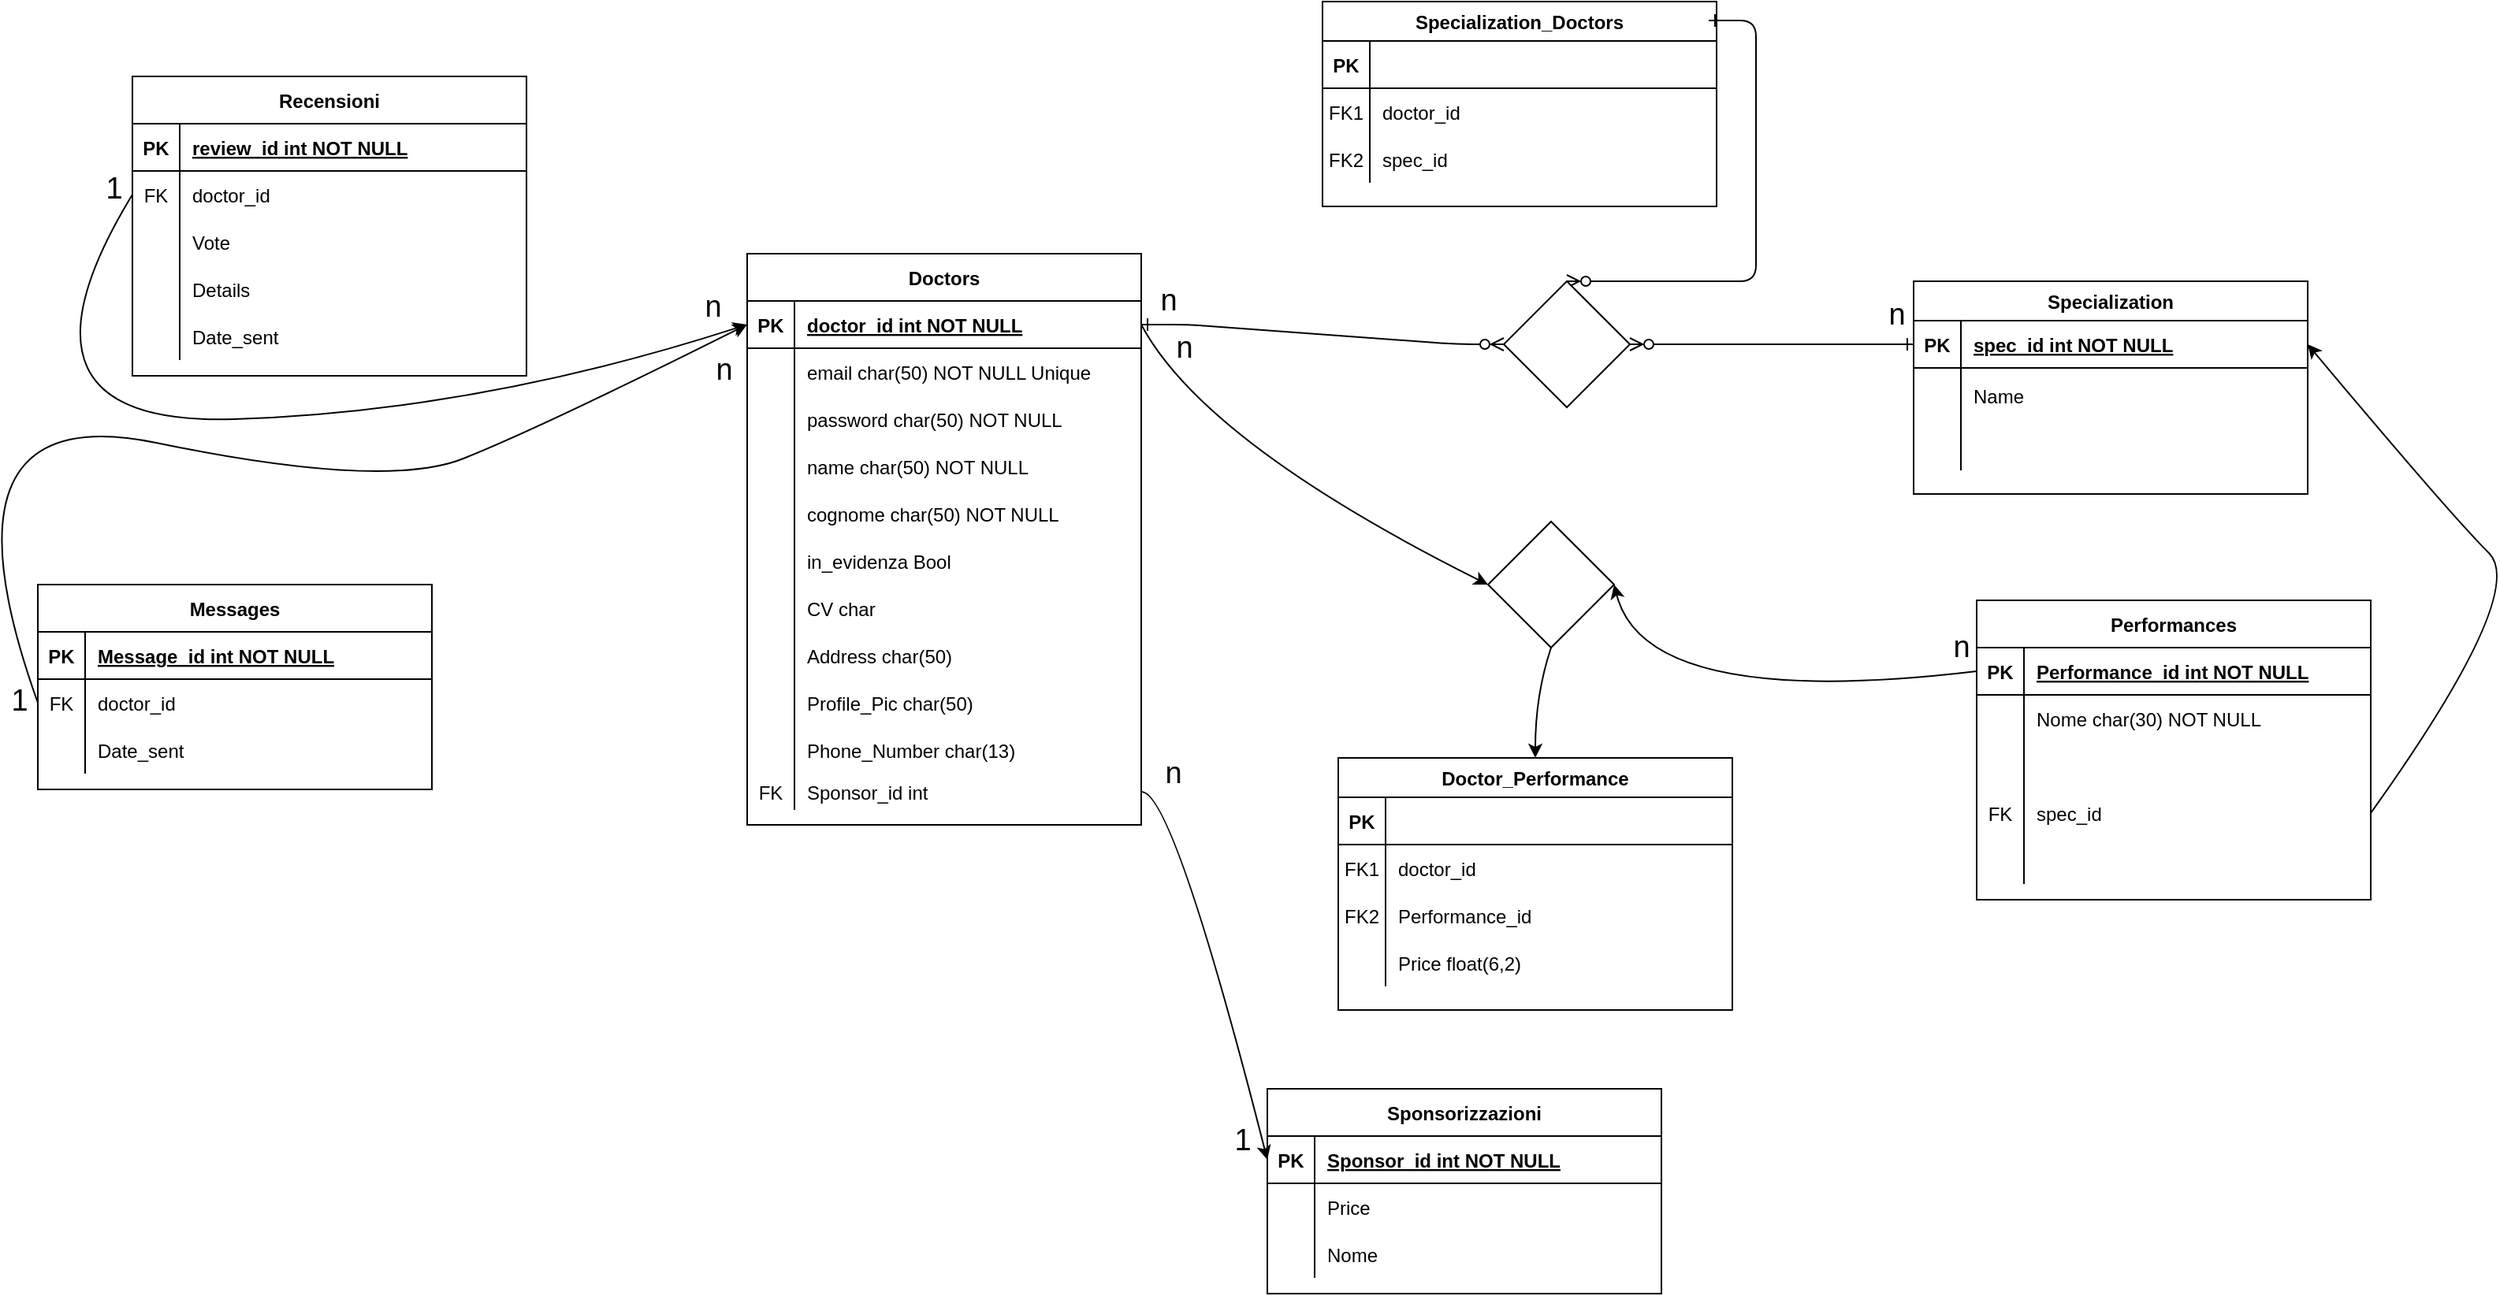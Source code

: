 <mxfile version="24.0.0" type="github">
  <diagram id="R2lEEEUBdFMjLlhIrx00" name="Page-1">
    <mxGraphModel dx="2387" dy="738" grid="1" gridSize="10" guides="1" tooltips="1" connect="1" arrows="1" fold="1" page="1" pageScale="1" pageWidth="850" pageHeight="1100" math="0" shadow="0" extFonts="Permanent Marker^https://fonts.googleapis.com/css?family=Permanent+Marker">
      <root>
        <mxCell id="0" />
        <mxCell id="1" parent="0" />
        <mxCell id="C-vyLk0tnHw3VtMMgP7b-1" value="" style="edgeStyle=entityRelationEdgeStyle;endArrow=ERzeroToMany;startArrow=ERone;endFill=1;startFill=0;entryX=0;entryY=0.5;entryDx=0;entryDy=0;" parent="1" source="C-vyLk0tnHw3VtMMgP7b-24" target="udGTzRTCAdAeL52qbq_p-19" edge="1">
          <mxGeometry width="100" height="100" relative="1" as="geometry">
            <mxPoint x="340" y="720" as="sourcePoint" />
            <mxPoint x="440" y="620" as="targetPoint" />
          </mxGeometry>
        </mxCell>
        <mxCell id="udGTzRTCAdAeL52qbq_p-124" value="n" style="edgeLabel;html=1;align=center;verticalAlign=middle;resizable=0;points=[];fontSize=19;" vertex="1" connectable="0" parent="C-vyLk0tnHw3VtMMgP7b-1">
          <mxGeometry x="-0.855" y="8" relative="1" as="geometry">
            <mxPoint y="-7" as="offset" />
          </mxGeometry>
        </mxCell>
        <mxCell id="C-vyLk0tnHw3VtMMgP7b-2" value="Specialization" style="shape=table;startSize=25;container=1;collapsible=1;childLayout=tableLayout;fixedRows=1;rowLines=0;fontStyle=1;align=center;resizeLast=1;" parent="1" vertex="1">
          <mxGeometry x="800" y="217.5" width="250" height="135" as="geometry" />
        </mxCell>
        <mxCell id="C-vyLk0tnHw3VtMMgP7b-3" value="" style="shape=partialRectangle;collapsible=0;dropTarget=0;pointerEvents=0;fillColor=none;points=[[0,0.5],[1,0.5]];portConstraint=eastwest;top=0;left=0;right=0;bottom=1;" parent="C-vyLk0tnHw3VtMMgP7b-2" vertex="1">
          <mxGeometry y="25" width="250" height="30" as="geometry" />
        </mxCell>
        <mxCell id="C-vyLk0tnHw3VtMMgP7b-4" value="PK" style="shape=partialRectangle;overflow=hidden;connectable=0;fillColor=none;top=0;left=0;bottom=0;right=0;fontStyle=1;" parent="C-vyLk0tnHw3VtMMgP7b-3" vertex="1">
          <mxGeometry width="30" height="30" as="geometry">
            <mxRectangle width="30" height="30" as="alternateBounds" />
          </mxGeometry>
        </mxCell>
        <mxCell id="C-vyLk0tnHw3VtMMgP7b-5" value="spec_id int NOT NULL " style="shape=partialRectangle;overflow=hidden;connectable=0;fillColor=none;top=0;left=0;bottom=0;right=0;align=left;spacingLeft=6;fontStyle=5;" parent="C-vyLk0tnHw3VtMMgP7b-3" vertex="1">
          <mxGeometry x="30" width="220" height="30" as="geometry">
            <mxRectangle width="220" height="30" as="alternateBounds" />
          </mxGeometry>
        </mxCell>
        <mxCell id="C-vyLk0tnHw3VtMMgP7b-6" value="" style="shape=partialRectangle;collapsible=0;dropTarget=0;pointerEvents=0;fillColor=none;points=[[0,0.5],[1,0.5]];portConstraint=eastwest;top=0;left=0;right=0;bottom=0;" parent="C-vyLk0tnHw3VtMMgP7b-2" vertex="1">
          <mxGeometry y="55" width="250" height="35" as="geometry" />
        </mxCell>
        <mxCell id="C-vyLk0tnHw3VtMMgP7b-7" value="" style="shape=partialRectangle;overflow=hidden;connectable=0;fillColor=none;top=0;left=0;bottom=0;right=0;" parent="C-vyLk0tnHw3VtMMgP7b-6" vertex="1">
          <mxGeometry width="30" height="35" as="geometry">
            <mxRectangle width="30" height="35" as="alternateBounds" />
          </mxGeometry>
        </mxCell>
        <mxCell id="C-vyLk0tnHw3VtMMgP7b-8" value="Name" style="shape=partialRectangle;overflow=hidden;connectable=0;fillColor=none;top=0;left=0;bottom=0;right=0;align=left;spacingLeft=6;" parent="C-vyLk0tnHw3VtMMgP7b-6" vertex="1">
          <mxGeometry x="30" width="220" height="35" as="geometry">
            <mxRectangle width="220" height="35" as="alternateBounds" />
          </mxGeometry>
        </mxCell>
        <mxCell id="C-vyLk0tnHw3VtMMgP7b-9" value="" style="shape=partialRectangle;collapsible=0;dropTarget=0;pointerEvents=0;fillColor=none;points=[[0,0.5],[1,0.5]];portConstraint=eastwest;top=0;left=0;right=0;bottom=0;" parent="C-vyLk0tnHw3VtMMgP7b-2" vertex="1">
          <mxGeometry y="90" width="250" height="30" as="geometry" />
        </mxCell>
        <mxCell id="C-vyLk0tnHw3VtMMgP7b-10" value="" style="shape=partialRectangle;overflow=hidden;connectable=0;fillColor=none;top=0;left=0;bottom=0;right=0;" parent="C-vyLk0tnHw3VtMMgP7b-9" vertex="1">
          <mxGeometry width="30" height="30" as="geometry">
            <mxRectangle width="30" height="30" as="alternateBounds" />
          </mxGeometry>
        </mxCell>
        <mxCell id="C-vyLk0tnHw3VtMMgP7b-11" value="" style="shape=partialRectangle;overflow=hidden;connectable=0;fillColor=none;top=0;left=0;bottom=0;right=0;align=left;spacingLeft=6;" parent="C-vyLk0tnHw3VtMMgP7b-9" vertex="1">
          <mxGeometry x="30" width="220" height="30" as="geometry">
            <mxRectangle width="220" height="30" as="alternateBounds" />
          </mxGeometry>
        </mxCell>
        <mxCell id="C-vyLk0tnHw3VtMMgP7b-23" value="Doctors" style="shape=table;startSize=30;container=1;collapsible=1;childLayout=tableLayout;fixedRows=1;rowLines=0;fontStyle=1;align=center;resizeLast=1;" parent="1" vertex="1">
          <mxGeometry x="60" y="200" width="250" height="362.5" as="geometry" />
        </mxCell>
        <mxCell id="C-vyLk0tnHw3VtMMgP7b-24" value="" style="shape=partialRectangle;collapsible=0;dropTarget=0;pointerEvents=0;fillColor=none;points=[[0,0.5],[1,0.5]];portConstraint=eastwest;top=0;left=0;right=0;bottom=1;" parent="C-vyLk0tnHw3VtMMgP7b-23" vertex="1">
          <mxGeometry y="30" width="250" height="30" as="geometry" />
        </mxCell>
        <mxCell id="C-vyLk0tnHw3VtMMgP7b-25" value="PK" style="shape=partialRectangle;overflow=hidden;connectable=0;fillColor=none;top=0;left=0;bottom=0;right=0;fontStyle=1;" parent="C-vyLk0tnHw3VtMMgP7b-24" vertex="1">
          <mxGeometry width="30" height="30" as="geometry">
            <mxRectangle width="30" height="30" as="alternateBounds" />
          </mxGeometry>
        </mxCell>
        <mxCell id="C-vyLk0tnHw3VtMMgP7b-26" value="doctor_id int NOT NULL " style="shape=partialRectangle;overflow=hidden;connectable=0;fillColor=none;top=0;left=0;bottom=0;right=0;align=left;spacingLeft=6;fontStyle=5;" parent="C-vyLk0tnHw3VtMMgP7b-24" vertex="1">
          <mxGeometry x="30" width="220" height="30" as="geometry">
            <mxRectangle width="220" height="30" as="alternateBounds" />
          </mxGeometry>
        </mxCell>
        <mxCell id="C-vyLk0tnHw3VtMMgP7b-27" value="" style="shape=partialRectangle;collapsible=0;dropTarget=0;pointerEvents=0;fillColor=none;points=[[0,0.5],[1,0.5]];portConstraint=eastwest;top=0;left=0;right=0;bottom=0;" parent="C-vyLk0tnHw3VtMMgP7b-23" vertex="1">
          <mxGeometry y="60" width="250" height="30" as="geometry" />
        </mxCell>
        <mxCell id="C-vyLk0tnHw3VtMMgP7b-28" value="" style="shape=partialRectangle;overflow=hidden;connectable=0;fillColor=none;top=0;left=0;bottom=0;right=0;" parent="C-vyLk0tnHw3VtMMgP7b-27" vertex="1">
          <mxGeometry width="30" height="30" as="geometry">
            <mxRectangle width="30" height="30" as="alternateBounds" />
          </mxGeometry>
        </mxCell>
        <mxCell id="C-vyLk0tnHw3VtMMgP7b-29" value="email char(50) NOT NULL Unique" style="shape=partialRectangle;overflow=hidden;connectable=0;fillColor=none;top=0;left=0;bottom=0;right=0;align=left;spacingLeft=6;" parent="C-vyLk0tnHw3VtMMgP7b-27" vertex="1">
          <mxGeometry x="30" width="220" height="30" as="geometry">
            <mxRectangle width="220" height="30" as="alternateBounds" />
          </mxGeometry>
        </mxCell>
        <mxCell id="udGTzRTCAdAeL52qbq_p-74" value="" style="shape=partialRectangle;collapsible=0;dropTarget=0;pointerEvents=0;fillColor=none;points=[[0,0.5],[1,0.5]];portConstraint=eastwest;top=0;left=0;right=0;bottom=0;" vertex="1" parent="C-vyLk0tnHw3VtMMgP7b-23">
          <mxGeometry y="90" width="250" height="30" as="geometry" />
        </mxCell>
        <mxCell id="udGTzRTCAdAeL52qbq_p-75" value="" style="shape=partialRectangle;overflow=hidden;connectable=0;fillColor=none;top=0;left=0;bottom=0;right=0;" vertex="1" parent="udGTzRTCAdAeL52qbq_p-74">
          <mxGeometry width="30" height="30" as="geometry">
            <mxRectangle width="30" height="30" as="alternateBounds" />
          </mxGeometry>
        </mxCell>
        <mxCell id="udGTzRTCAdAeL52qbq_p-76" value="password char(50) NOT NULL" style="shape=partialRectangle;overflow=hidden;connectable=0;fillColor=none;top=0;left=0;bottom=0;right=0;align=left;spacingLeft=6;" vertex="1" parent="udGTzRTCAdAeL52qbq_p-74">
          <mxGeometry x="30" width="220" height="30" as="geometry">
            <mxRectangle width="220" height="30" as="alternateBounds" />
          </mxGeometry>
        </mxCell>
        <mxCell id="udGTzRTCAdAeL52qbq_p-71" value="" style="shape=partialRectangle;collapsible=0;dropTarget=0;pointerEvents=0;fillColor=none;points=[[0,0.5],[1,0.5]];portConstraint=eastwest;top=0;left=0;right=0;bottom=0;" vertex="1" parent="C-vyLk0tnHw3VtMMgP7b-23">
          <mxGeometry y="120" width="250" height="30" as="geometry" />
        </mxCell>
        <mxCell id="udGTzRTCAdAeL52qbq_p-72" value="" style="shape=partialRectangle;overflow=hidden;connectable=0;fillColor=none;top=0;left=0;bottom=0;right=0;" vertex="1" parent="udGTzRTCAdAeL52qbq_p-71">
          <mxGeometry width="30" height="30" as="geometry">
            <mxRectangle width="30" height="30" as="alternateBounds" />
          </mxGeometry>
        </mxCell>
        <mxCell id="udGTzRTCAdAeL52qbq_p-73" value="name char(50) NOT NULL" style="shape=partialRectangle;overflow=hidden;connectable=0;fillColor=none;top=0;left=0;bottom=0;right=0;align=left;spacingLeft=6;" vertex="1" parent="udGTzRTCAdAeL52qbq_p-71">
          <mxGeometry x="30" width="220" height="30" as="geometry">
            <mxRectangle width="220" height="30" as="alternateBounds" />
          </mxGeometry>
        </mxCell>
        <mxCell id="udGTzRTCAdAeL52qbq_p-77" value="" style="shape=partialRectangle;collapsible=0;dropTarget=0;pointerEvents=0;fillColor=none;points=[[0,0.5],[1,0.5]];portConstraint=eastwest;top=0;left=0;right=0;bottom=0;" vertex="1" parent="C-vyLk0tnHw3VtMMgP7b-23">
          <mxGeometry y="150" width="250" height="30" as="geometry" />
        </mxCell>
        <mxCell id="udGTzRTCAdAeL52qbq_p-78" value="" style="shape=partialRectangle;overflow=hidden;connectable=0;fillColor=none;top=0;left=0;bottom=0;right=0;" vertex="1" parent="udGTzRTCAdAeL52qbq_p-77">
          <mxGeometry width="30" height="30" as="geometry">
            <mxRectangle width="30" height="30" as="alternateBounds" />
          </mxGeometry>
        </mxCell>
        <mxCell id="udGTzRTCAdAeL52qbq_p-79" value="cognome char(50) NOT NULL" style="shape=partialRectangle;overflow=hidden;connectable=0;fillColor=none;top=0;left=0;bottom=0;right=0;align=left;spacingLeft=6;" vertex="1" parent="udGTzRTCAdAeL52qbq_p-77">
          <mxGeometry x="30" width="220" height="30" as="geometry">
            <mxRectangle width="220" height="30" as="alternateBounds" />
          </mxGeometry>
        </mxCell>
        <mxCell id="udGTzRTCAdAeL52qbq_p-22" value="" style="shape=partialRectangle;collapsible=0;dropTarget=0;pointerEvents=0;fillColor=none;points=[[0,0.5],[1,0.5]];portConstraint=eastwest;top=0;left=0;right=0;bottom=0;" vertex="1" parent="C-vyLk0tnHw3VtMMgP7b-23">
          <mxGeometry y="180" width="250" height="30" as="geometry" />
        </mxCell>
        <mxCell id="udGTzRTCAdAeL52qbq_p-23" value="" style="shape=partialRectangle;overflow=hidden;connectable=0;fillColor=none;top=0;left=0;bottom=0;right=0;" vertex="1" parent="udGTzRTCAdAeL52qbq_p-22">
          <mxGeometry width="30" height="30" as="geometry">
            <mxRectangle width="30" height="30" as="alternateBounds" />
          </mxGeometry>
        </mxCell>
        <mxCell id="udGTzRTCAdAeL52qbq_p-24" value="in_evidenza Bool " style="shape=partialRectangle;overflow=hidden;connectable=0;fillColor=none;top=0;left=0;bottom=0;right=0;align=left;spacingLeft=6;" vertex="1" parent="udGTzRTCAdAeL52qbq_p-22">
          <mxGeometry x="30" width="220" height="30" as="geometry">
            <mxRectangle width="220" height="30" as="alternateBounds" />
          </mxGeometry>
        </mxCell>
        <mxCell id="udGTzRTCAdAeL52qbq_p-37" value="" style="shape=partialRectangle;collapsible=0;dropTarget=0;pointerEvents=0;fillColor=none;points=[[0,0.5],[1,0.5]];portConstraint=eastwest;top=0;left=0;right=0;bottom=0;" vertex="1" parent="C-vyLk0tnHw3VtMMgP7b-23">
          <mxGeometry y="210" width="250" height="30" as="geometry" />
        </mxCell>
        <mxCell id="udGTzRTCAdAeL52qbq_p-38" value="" style="shape=partialRectangle;overflow=hidden;connectable=0;fillColor=none;top=0;left=0;bottom=0;right=0;" vertex="1" parent="udGTzRTCAdAeL52qbq_p-37">
          <mxGeometry width="30" height="30" as="geometry">
            <mxRectangle width="30" height="30" as="alternateBounds" />
          </mxGeometry>
        </mxCell>
        <mxCell id="udGTzRTCAdAeL52qbq_p-39" value="CV char" style="shape=partialRectangle;overflow=hidden;connectable=0;fillColor=none;top=0;left=0;bottom=0;right=0;align=left;spacingLeft=6;" vertex="1" parent="udGTzRTCAdAeL52qbq_p-37">
          <mxGeometry x="30" width="220" height="30" as="geometry">
            <mxRectangle width="220" height="30" as="alternateBounds" />
          </mxGeometry>
        </mxCell>
        <mxCell id="udGTzRTCAdAeL52qbq_p-40" value="" style="shape=partialRectangle;collapsible=0;dropTarget=0;pointerEvents=0;fillColor=none;points=[[0,0.5],[1,0.5]];portConstraint=eastwest;top=0;left=0;right=0;bottom=0;" vertex="1" parent="C-vyLk0tnHw3VtMMgP7b-23">
          <mxGeometry y="240" width="250" height="30" as="geometry" />
        </mxCell>
        <mxCell id="udGTzRTCAdAeL52qbq_p-41" value="" style="shape=partialRectangle;overflow=hidden;connectable=0;fillColor=none;top=0;left=0;bottom=0;right=0;" vertex="1" parent="udGTzRTCAdAeL52qbq_p-40">
          <mxGeometry width="30" height="30" as="geometry">
            <mxRectangle width="30" height="30" as="alternateBounds" />
          </mxGeometry>
        </mxCell>
        <mxCell id="udGTzRTCAdAeL52qbq_p-42" value="Address char(50)" style="shape=partialRectangle;overflow=hidden;connectable=0;fillColor=none;top=0;left=0;bottom=0;right=0;align=left;spacingLeft=6;" vertex="1" parent="udGTzRTCAdAeL52qbq_p-40">
          <mxGeometry x="30" width="220" height="30" as="geometry">
            <mxRectangle width="220" height="30" as="alternateBounds" />
          </mxGeometry>
        </mxCell>
        <mxCell id="udGTzRTCAdAeL52qbq_p-80" value="" style="shape=partialRectangle;collapsible=0;dropTarget=0;pointerEvents=0;fillColor=none;points=[[0,0.5],[1,0.5]];portConstraint=eastwest;top=0;left=0;right=0;bottom=0;" vertex="1" parent="C-vyLk0tnHw3VtMMgP7b-23">
          <mxGeometry y="270" width="250" height="30" as="geometry" />
        </mxCell>
        <mxCell id="udGTzRTCAdAeL52qbq_p-81" value="" style="shape=partialRectangle;overflow=hidden;connectable=0;fillColor=none;top=0;left=0;bottom=0;right=0;" vertex="1" parent="udGTzRTCAdAeL52qbq_p-80">
          <mxGeometry width="30" height="30" as="geometry">
            <mxRectangle width="30" height="30" as="alternateBounds" />
          </mxGeometry>
        </mxCell>
        <mxCell id="udGTzRTCAdAeL52qbq_p-82" value="Profile_Pic char(50)" style="shape=partialRectangle;overflow=hidden;connectable=0;fillColor=none;top=0;left=0;bottom=0;right=0;align=left;spacingLeft=6;" vertex="1" parent="udGTzRTCAdAeL52qbq_p-80">
          <mxGeometry x="30" width="220" height="30" as="geometry">
            <mxRectangle width="220" height="30" as="alternateBounds" />
          </mxGeometry>
        </mxCell>
        <mxCell id="udGTzRTCAdAeL52qbq_p-43" value="" style="shape=partialRectangle;collapsible=0;dropTarget=0;pointerEvents=0;fillColor=none;points=[[0,0.5],[1,0.5]];portConstraint=eastwest;top=0;left=0;right=0;bottom=0;" vertex="1" parent="C-vyLk0tnHw3VtMMgP7b-23">
          <mxGeometry y="300" width="250" height="30" as="geometry" />
        </mxCell>
        <mxCell id="udGTzRTCAdAeL52qbq_p-44" value="" style="shape=partialRectangle;overflow=hidden;connectable=0;fillColor=none;top=0;left=0;bottom=0;right=0;" vertex="1" parent="udGTzRTCAdAeL52qbq_p-43">
          <mxGeometry width="30" height="30" as="geometry">
            <mxRectangle width="30" height="30" as="alternateBounds" />
          </mxGeometry>
        </mxCell>
        <mxCell id="udGTzRTCAdAeL52qbq_p-45" value="Phone_Number char(13)" style="shape=partialRectangle;overflow=hidden;connectable=0;fillColor=none;top=0;left=0;bottom=0;right=0;align=left;spacingLeft=6;" vertex="1" parent="udGTzRTCAdAeL52qbq_p-43">
          <mxGeometry x="30" width="220" height="30" as="geometry">
            <mxRectangle width="220" height="30" as="alternateBounds" />
          </mxGeometry>
        </mxCell>
        <mxCell id="udGTzRTCAdAeL52qbq_p-56" value="" style="shape=partialRectangle;collapsible=0;dropTarget=0;pointerEvents=0;fillColor=none;points=[[0,0.5],[1,0.5]];portConstraint=eastwest;top=0;left=0;right=0;bottom=0;" vertex="1" parent="C-vyLk0tnHw3VtMMgP7b-23">
          <mxGeometry y="330" width="250" height="23" as="geometry" />
        </mxCell>
        <mxCell id="udGTzRTCAdAeL52qbq_p-57" value="FK" style="shape=partialRectangle;overflow=hidden;connectable=0;fillColor=none;top=0;left=0;bottom=0;right=0;" vertex="1" parent="udGTzRTCAdAeL52qbq_p-56">
          <mxGeometry width="30" height="23" as="geometry">
            <mxRectangle width="30" height="23" as="alternateBounds" />
          </mxGeometry>
        </mxCell>
        <mxCell id="udGTzRTCAdAeL52qbq_p-58" value="Sponsor_id int" style="shape=partialRectangle;overflow=hidden;connectable=0;fillColor=none;top=0;left=0;bottom=0;right=0;align=left;spacingLeft=6;" vertex="1" parent="udGTzRTCAdAeL52qbq_p-56">
          <mxGeometry x="30" width="220" height="23" as="geometry">
            <mxRectangle width="220" height="23" as="alternateBounds" />
          </mxGeometry>
        </mxCell>
        <mxCell id="udGTzRTCAdAeL52qbq_p-2" value="Specialization_Doctors" style="shape=table;startSize=25;container=1;collapsible=1;childLayout=tableLayout;fixedRows=1;rowLines=0;fontStyle=1;align=center;resizeLast=1;" vertex="1" parent="1">
          <mxGeometry x="425" y="40" width="250" height="130" as="geometry" />
        </mxCell>
        <mxCell id="udGTzRTCAdAeL52qbq_p-3" value="" style="shape=partialRectangle;collapsible=0;dropTarget=0;pointerEvents=0;fillColor=none;points=[[0,0.5],[1,0.5]];portConstraint=eastwest;top=0;left=0;right=0;bottom=1;" vertex="1" parent="udGTzRTCAdAeL52qbq_p-2">
          <mxGeometry y="25" width="250" height="30" as="geometry" />
        </mxCell>
        <mxCell id="udGTzRTCAdAeL52qbq_p-4" value="PK" style="shape=partialRectangle;overflow=hidden;connectable=0;fillColor=none;top=0;left=0;bottom=0;right=0;fontStyle=1;" vertex="1" parent="udGTzRTCAdAeL52qbq_p-3">
          <mxGeometry width="30" height="30" as="geometry">
            <mxRectangle width="30" height="30" as="alternateBounds" />
          </mxGeometry>
        </mxCell>
        <mxCell id="udGTzRTCAdAeL52qbq_p-5" value="" style="shape=partialRectangle;overflow=hidden;connectable=0;fillColor=none;top=0;left=0;bottom=0;right=0;align=left;spacingLeft=6;fontStyle=5;" vertex="1" parent="udGTzRTCAdAeL52qbq_p-3">
          <mxGeometry x="30" width="220" height="30" as="geometry">
            <mxRectangle width="220" height="30" as="alternateBounds" />
          </mxGeometry>
        </mxCell>
        <mxCell id="udGTzRTCAdAeL52qbq_p-6" value="" style="shape=partialRectangle;collapsible=0;dropTarget=0;pointerEvents=0;fillColor=none;points=[[0,0.5],[1,0.5]];portConstraint=eastwest;top=0;left=0;right=0;bottom=0;" vertex="1" parent="udGTzRTCAdAeL52qbq_p-2">
          <mxGeometry y="55" width="250" height="30" as="geometry" />
        </mxCell>
        <mxCell id="udGTzRTCAdAeL52qbq_p-7" value="FK1" style="shape=partialRectangle;overflow=hidden;connectable=0;fillColor=none;top=0;left=0;bottom=0;right=0;" vertex="1" parent="udGTzRTCAdAeL52qbq_p-6">
          <mxGeometry width="30" height="30" as="geometry">
            <mxRectangle width="30" height="30" as="alternateBounds" />
          </mxGeometry>
        </mxCell>
        <mxCell id="udGTzRTCAdAeL52qbq_p-8" value="doctor_id" style="shape=partialRectangle;overflow=hidden;connectable=0;fillColor=none;top=0;left=0;bottom=0;right=0;align=left;spacingLeft=6;" vertex="1" parent="udGTzRTCAdAeL52qbq_p-6">
          <mxGeometry x="30" width="220" height="30" as="geometry">
            <mxRectangle width="220" height="30" as="alternateBounds" />
          </mxGeometry>
        </mxCell>
        <mxCell id="udGTzRTCAdAeL52qbq_p-9" value="" style="shape=partialRectangle;collapsible=0;dropTarget=0;pointerEvents=0;fillColor=none;points=[[0,0.5],[1,0.5]];portConstraint=eastwest;top=0;left=0;right=0;bottom=0;" vertex="1" parent="udGTzRTCAdAeL52qbq_p-2">
          <mxGeometry y="85" width="250" height="30" as="geometry" />
        </mxCell>
        <mxCell id="udGTzRTCAdAeL52qbq_p-10" value="FK2" style="shape=partialRectangle;overflow=hidden;connectable=0;fillColor=none;top=0;left=0;bottom=0;right=0;" vertex="1" parent="udGTzRTCAdAeL52qbq_p-9">
          <mxGeometry width="30" height="30" as="geometry">
            <mxRectangle width="30" height="30" as="alternateBounds" />
          </mxGeometry>
        </mxCell>
        <mxCell id="udGTzRTCAdAeL52qbq_p-11" value="spec_id" style="shape=partialRectangle;overflow=hidden;connectable=0;fillColor=none;top=0;left=0;bottom=0;right=0;align=left;spacingLeft=6;" vertex="1" parent="udGTzRTCAdAeL52qbq_p-9">
          <mxGeometry x="30" width="220" height="30" as="geometry">
            <mxRectangle width="220" height="30" as="alternateBounds" />
          </mxGeometry>
        </mxCell>
        <mxCell id="udGTzRTCAdAeL52qbq_p-18" value="" style="edgeStyle=entityRelationEdgeStyle;endArrow=ERzeroToMany;startArrow=ERone;endFill=1;startFill=0;entryX=1;entryY=0.5;entryDx=0;entryDy=0;exitX=0;exitY=0.5;exitDx=0;exitDy=0;" edge="1" parent="1" source="C-vyLk0tnHw3VtMMgP7b-3" target="udGTzRTCAdAeL52qbq_p-19">
          <mxGeometry width="100" height="100" relative="1" as="geometry">
            <mxPoint x="730" y="303" as="sourcePoint" />
            <mxPoint x="920" y="170" as="targetPoint" />
          </mxGeometry>
        </mxCell>
        <mxCell id="udGTzRTCAdAeL52qbq_p-20" value="" style="edgeStyle=entityRelationEdgeStyle;endArrow=ERzeroToMany;startArrow=ERone;endFill=1;startFill=0;entryX=0.5;entryY=0;entryDx=0;entryDy=0;" edge="1" parent="1" target="udGTzRTCAdAeL52qbq_p-19">
          <mxGeometry width="100" height="100" relative="1" as="geometry">
            <mxPoint x="670" y="52" as="sourcePoint" />
            <mxPoint x="650" y="217.5" as="targetPoint" />
            <Array as="points">
              <mxPoint x="730" y="119.99" />
              <mxPoint x="720" y="100" />
              <mxPoint x="430" y="139.99" />
            </Array>
          </mxGeometry>
        </mxCell>
        <mxCell id="udGTzRTCAdAeL52qbq_p-19" value="" style="rhombus;whiteSpace=wrap;html=1;" vertex="1" parent="1">
          <mxGeometry x="540" y="217.5" width="80" height="80" as="geometry" />
        </mxCell>
        <mxCell id="udGTzRTCAdAeL52qbq_p-25" value="Recensioni" style="shape=table;startSize=30;container=1;collapsible=1;childLayout=tableLayout;fixedRows=1;rowLines=0;fontStyle=1;align=center;resizeLast=1;" vertex="1" parent="1">
          <mxGeometry x="-330" y="87.5" width="250" height="190" as="geometry" />
        </mxCell>
        <mxCell id="udGTzRTCAdAeL52qbq_p-26" value="" style="shape=partialRectangle;collapsible=0;dropTarget=0;pointerEvents=0;fillColor=none;points=[[0,0.5],[1,0.5]];portConstraint=eastwest;top=0;left=0;right=0;bottom=1;" vertex="1" parent="udGTzRTCAdAeL52qbq_p-25">
          <mxGeometry y="30" width="250" height="30" as="geometry" />
        </mxCell>
        <mxCell id="udGTzRTCAdAeL52qbq_p-27" value="PK" style="shape=partialRectangle;overflow=hidden;connectable=0;fillColor=none;top=0;left=0;bottom=0;right=0;fontStyle=1;" vertex="1" parent="udGTzRTCAdAeL52qbq_p-26">
          <mxGeometry width="30" height="30" as="geometry">
            <mxRectangle width="30" height="30" as="alternateBounds" />
          </mxGeometry>
        </mxCell>
        <mxCell id="udGTzRTCAdAeL52qbq_p-28" value="review_id int NOT NULL " style="shape=partialRectangle;overflow=hidden;connectable=0;fillColor=none;top=0;left=0;bottom=0;right=0;align=left;spacingLeft=6;fontStyle=5;" vertex="1" parent="udGTzRTCAdAeL52qbq_p-26">
          <mxGeometry x="30" width="220" height="30" as="geometry">
            <mxRectangle width="220" height="30" as="alternateBounds" />
          </mxGeometry>
        </mxCell>
        <mxCell id="udGTzRTCAdAeL52qbq_p-29" value="" style="shape=partialRectangle;collapsible=0;dropTarget=0;pointerEvents=0;fillColor=none;points=[[0,0.5],[1,0.5]];portConstraint=eastwest;top=0;left=0;right=0;bottom=0;" vertex="1" parent="udGTzRTCAdAeL52qbq_p-25">
          <mxGeometry y="60" width="250" height="30" as="geometry" />
        </mxCell>
        <mxCell id="udGTzRTCAdAeL52qbq_p-30" value="FK" style="shape=partialRectangle;overflow=hidden;connectable=0;fillColor=none;top=0;left=0;bottom=0;right=0;" vertex="1" parent="udGTzRTCAdAeL52qbq_p-29">
          <mxGeometry width="30" height="30" as="geometry">
            <mxRectangle width="30" height="30" as="alternateBounds" />
          </mxGeometry>
        </mxCell>
        <mxCell id="udGTzRTCAdAeL52qbq_p-31" value="doctor_id" style="shape=partialRectangle;overflow=hidden;connectable=0;fillColor=none;top=0;left=0;bottom=0;right=0;align=left;spacingLeft=6;" vertex="1" parent="udGTzRTCAdAeL52qbq_p-29">
          <mxGeometry x="30" width="220" height="30" as="geometry">
            <mxRectangle width="220" height="30" as="alternateBounds" />
          </mxGeometry>
        </mxCell>
        <mxCell id="udGTzRTCAdAeL52qbq_p-32" value="" style="shape=partialRectangle;collapsible=0;dropTarget=0;pointerEvents=0;fillColor=none;points=[[0,0.5],[1,0.5]];portConstraint=eastwest;top=0;left=0;right=0;bottom=0;" vertex="1" parent="udGTzRTCAdAeL52qbq_p-25">
          <mxGeometry y="90" width="250" height="30" as="geometry" />
        </mxCell>
        <mxCell id="udGTzRTCAdAeL52qbq_p-33" value="" style="shape=partialRectangle;overflow=hidden;connectable=0;fillColor=none;top=0;left=0;bottom=0;right=0;" vertex="1" parent="udGTzRTCAdAeL52qbq_p-32">
          <mxGeometry width="30" height="30" as="geometry">
            <mxRectangle width="30" height="30" as="alternateBounds" />
          </mxGeometry>
        </mxCell>
        <mxCell id="udGTzRTCAdAeL52qbq_p-34" value="Vote" style="shape=partialRectangle;overflow=hidden;connectable=0;fillColor=none;top=0;left=0;bottom=0;right=0;align=left;spacingLeft=6;" vertex="1" parent="udGTzRTCAdAeL52qbq_p-32">
          <mxGeometry x="30" width="220" height="30" as="geometry">
            <mxRectangle width="220" height="30" as="alternateBounds" />
          </mxGeometry>
        </mxCell>
        <mxCell id="udGTzRTCAdAeL52qbq_p-118" value="" style="shape=partialRectangle;collapsible=0;dropTarget=0;pointerEvents=0;fillColor=none;points=[[0,0.5],[1,0.5]];portConstraint=eastwest;top=0;left=0;right=0;bottom=0;" vertex="1" parent="udGTzRTCAdAeL52qbq_p-25">
          <mxGeometry y="120" width="250" height="30" as="geometry" />
        </mxCell>
        <mxCell id="udGTzRTCAdAeL52qbq_p-119" value="" style="shape=partialRectangle;overflow=hidden;connectable=0;fillColor=none;top=0;left=0;bottom=0;right=0;" vertex="1" parent="udGTzRTCAdAeL52qbq_p-118">
          <mxGeometry width="30" height="30" as="geometry">
            <mxRectangle width="30" height="30" as="alternateBounds" />
          </mxGeometry>
        </mxCell>
        <mxCell id="udGTzRTCAdAeL52qbq_p-120" value="Details" style="shape=partialRectangle;overflow=hidden;connectable=0;fillColor=none;top=0;left=0;bottom=0;right=0;align=left;spacingLeft=6;" vertex="1" parent="udGTzRTCAdAeL52qbq_p-118">
          <mxGeometry x="30" width="220" height="30" as="geometry">
            <mxRectangle width="220" height="30" as="alternateBounds" />
          </mxGeometry>
        </mxCell>
        <mxCell id="udGTzRTCAdAeL52qbq_p-121" value="" style="shape=partialRectangle;collapsible=0;dropTarget=0;pointerEvents=0;fillColor=none;points=[[0,0.5],[1,0.5]];portConstraint=eastwest;top=0;left=0;right=0;bottom=0;" vertex="1" parent="udGTzRTCAdAeL52qbq_p-25">
          <mxGeometry y="150" width="250" height="30" as="geometry" />
        </mxCell>
        <mxCell id="udGTzRTCAdAeL52qbq_p-122" value="" style="shape=partialRectangle;overflow=hidden;connectable=0;fillColor=none;top=0;left=0;bottom=0;right=0;" vertex="1" parent="udGTzRTCAdAeL52qbq_p-121">
          <mxGeometry width="30" height="30" as="geometry">
            <mxRectangle width="30" height="30" as="alternateBounds" />
          </mxGeometry>
        </mxCell>
        <mxCell id="udGTzRTCAdAeL52qbq_p-123" value="Date_sent" style="shape=partialRectangle;overflow=hidden;connectable=0;fillColor=none;top=0;left=0;bottom=0;right=0;align=left;spacingLeft=6;" vertex="1" parent="udGTzRTCAdAeL52qbq_p-121">
          <mxGeometry x="30" width="220" height="30" as="geometry">
            <mxRectangle width="220" height="30" as="alternateBounds" />
          </mxGeometry>
        </mxCell>
        <mxCell id="udGTzRTCAdAeL52qbq_p-36" value="" style="curved=1;endArrow=classic;html=1;rounded=0;entryX=0;entryY=0.5;entryDx=0;entryDy=0;exitX=0;exitY=0.5;exitDx=0;exitDy=0;" edge="1" parent="1" source="udGTzRTCAdAeL52qbq_p-29" target="C-vyLk0tnHw3VtMMgP7b-24">
          <mxGeometry width="50" height="50" relative="1" as="geometry">
            <mxPoint y="430" as="sourcePoint" />
            <mxPoint x="-40" y="370" as="targetPoint" />
            <Array as="points">
              <mxPoint x="-420" y="310" />
              <mxPoint x="-110" y="300" />
            </Array>
          </mxGeometry>
        </mxCell>
        <mxCell id="udGTzRTCAdAeL52qbq_p-46" value="Messages" style="shape=table;startSize=30;container=1;collapsible=1;childLayout=tableLayout;fixedRows=1;rowLines=0;fontStyle=1;align=center;resizeLast=1;" vertex="1" parent="1">
          <mxGeometry x="-390" y="410" width="250" height="130" as="geometry" />
        </mxCell>
        <mxCell id="udGTzRTCAdAeL52qbq_p-47" value="" style="shape=partialRectangle;collapsible=0;dropTarget=0;pointerEvents=0;fillColor=none;points=[[0,0.5],[1,0.5]];portConstraint=eastwest;top=0;left=0;right=0;bottom=1;" vertex="1" parent="udGTzRTCAdAeL52qbq_p-46">
          <mxGeometry y="30" width="250" height="30" as="geometry" />
        </mxCell>
        <mxCell id="udGTzRTCAdAeL52qbq_p-48" value="PK" style="shape=partialRectangle;overflow=hidden;connectable=0;fillColor=none;top=0;left=0;bottom=0;right=0;fontStyle=1;" vertex="1" parent="udGTzRTCAdAeL52qbq_p-47">
          <mxGeometry width="30" height="30" as="geometry">
            <mxRectangle width="30" height="30" as="alternateBounds" />
          </mxGeometry>
        </mxCell>
        <mxCell id="udGTzRTCAdAeL52qbq_p-49" value="Message_id int NOT NULL " style="shape=partialRectangle;overflow=hidden;connectable=0;fillColor=none;top=0;left=0;bottom=0;right=0;align=left;spacingLeft=6;fontStyle=5;" vertex="1" parent="udGTzRTCAdAeL52qbq_p-47">
          <mxGeometry x="30" width="220" height="30" as="geometry">
            <mxRectangle width="220" height="30" as="alternateBounds" />
          </mxGeometry>
        </mxCell>
        <mxCell id="udGTzRTCAdAeL52qbq_p-50" value="" style="shape=partialRectangle;collapsible=0;dropTarget=0;pointerEvents=0;fillColor=none;points=[[0,0.5],[1,0.5]];portConstraint=eastwest;top=0;left=0;right=0;bottom=0;" vertex="1" parent="udGTzRTCAdAeL52qbq_p-46">
          <mxGeometry y="60" width="250" height="30" as="geometry" />
        </mxCell>
        <mxCell id="udGTzRTCAdAeL52qbq_p-51" value="FK" style="shape=partialRectangle;overflow=hidden;connectable=0;fillColor=none;top=0;left=0;bottom=0;right=0;" vertex="1" parent="udGTzRTCAdAeL52qbq_p-50">
          <mxGeometry width="30" height="30" as="geometry">
            <mxRectangle width="30" height="30" as="alternateBounds" />
          </mxGeometry>
        </mxCell>
        <mxCell id="udGTzRTCAdAeL52qbq_p-52" value="doctor_id" style="shape=partialRectangle;overflow=hidden;connectable=0;fillColor=none;top=0;left=0;bottom=0;right=0;align=left;spacingLeft=6;" vertex="1" parent="udGTzRTCAdAeL52qbq_p-50">
          <mxGeometry x="30" width="220" height="30" as="geometry">
            <mxRectangle width="220" height="30" as="alternateBounds" />
          </mxGeometry>
        </mxCell>
        <mxCell id="udGTzRTCAdAeL52qbq_p-53" value="" style="shape=partialRectangle;collapsible=0;dropTarget=0;pointerEvents=0;fillColor=none;points=[[0,0.5],[1,0.5]];portConstraint=eastwest;top=0;left=0;right=0;bottom=0;" vertex="1" parent="udGTzRTCAdAeL52qbq_p-46">
          <mxGeometry y="90" width="250" height="30" as="geometry" />
        </mxCell>
        <mxCell id="udGTzRTCAdAeL52qbq_p-54" value="" style="shape=partialRectangle;overflow=hidden;connectable=0;fillColor=none;top=0;left=0;bottom=0;right=0;" vertex="1" parent="udGTzRTCAdAeL52qbq_p-53">
          <mxGeometry width="30" height="30" as="geometry">
            <mxRectangle width="30" height="30" as="alternateBounds" />
          </mxGeometry>
        </mxCell>
        <mxCell id="udGTzRTCAdAeL52qbq_p-55" value="Date_sent" style="shape=partialRectangle;overflow=hidden;connectable=0;fillColor=none;top=0;left=0;bottom=0;right=0;align=left;spacingLeft=6;" vertex="1" parent="udGTzRTCAdAeL52qbq_p-53">
          <mxGeometry x="30" width="220" height="30" as="geometry">
            <mxRectangle width="220" height="30" as="alternateBounds" />
          </mxGeometry>
        </mxCell>
        <mxCell id="udGTzRTCAdAeL52qbq_p-59" value="" style="curved=1;endArrow=classic;html=1;rounded=0;entryX=0;entryY=0.5;entryDx=0;entryDy=0;exitX=0;exitY=0.5;exitDx=0;exitDy=0;" edge="1" parent="1" source="udGTzRTCAdAeL52qbq_p-50" target="C-vyLk0tnHw3VtMMgP7b-24">
          <mxGeometry width="50" height="50" relative="1" as="geometry">
            <mxPoint x="420" y="822" as="sourcePoint" />
            <mxPoint x="440" y="370" as="targetPoint" />
            <Array as="points">
              <mxPoint x="-460" y="290" />
              <mxPoint x="-170" y="350" />
              <mxPoint x="-70" y="310" />
            </Array>
          </mxGeometry>
        </mxCell>
        <mxCell id="udGTzRTCAdAeL52qbq_p-60" value="Sponsorizzazioni" style="shape=table;startSize=30;container=1;collapsible=1;childLayout=tableLayout;fixedRows=1;rowLines=0;fontStyle=1;align=center;resizeLast=1;" vertex="1" parent="1">
          <mxGeometry x="390" y="730" width="250" height="130" as="geometry" />
        </mxCell>
        <mxCell id="udGTzRTCAdAeL52qbq_p-61" value="" style="shape=partialRectangle;collapsible=0;dropTarget=0;pointerEvents=0;fillColor=none;points=[[0,0.5],[1,0.5]];portConstraint=eastwest;top=0;left=0;right=0;bottom=1;" vertex="1" parent="udGTzRTCAdAeL52qbq_p-60">
          <mxGeometry y="30" width="250" height="30" as="geometry" />
        </mxCell>
        <mxCell id="udGTzRTCAdAeL52qbq_p-62" value="PK" style="shape=partialRectangle;overflow=hidden;connectable=0;fillColor=none;top=0;left=0;bottom=0;right=0;fontStyle=1;" vertex="1" parent="udGTzRTCAdAeL52qbq_p-61">
          <mxGeometry width="30" height="30" as="geometry">
            <mxRectangle width="30" height="30" as="alternateBounds" />
          </mxGeometry>
        </mxCell>
        <mxCell id="udGTzRTCAdAeL52qbq_p-63" value="Sponsor_id int NOT NULL " style="shape=partialRectangle;overflow=hidden;connectable=0;fillColor=none;top=0;left=0;bottom=0;right=0;align=left;spacingLeft=6;fontStyle=5;" vertex="1" parent="udGTzRTCAdAeL52qbq_p-61">
          <mxGeometry x="30" width="220" height="30" as="geometry">
            <mxRectangle width="220" height="30" as="alternateBounds" />
          </mxGeometry>
        </mxCell>
        <mxCell id="udGTzRTCAdAeL52qbq_p-64" value="" style="shape=partialRectangle;collapsible=0;dropTarget=0;pointerEvents=0;fillColor=none;points=[[0,0.5],[1,0.5]];portConstraint=eastwest;top=0;left=0;right=0;bottom=0;" vertex="1" parent="udGTzRTCAdAeL52qbq_p-60">
          <mxGeometry y="60" width="250" height="30" as="geometry" />
        </mxCell>
        <mxCell id="udGTzRTCAdAeL52qbq_p-65" value="" style="shape=partialRectangle;overflow=hidden;connectable=0;fillColor=none;top=0;left=0;bottom=0;right=0;" vertex="1" parent="udGTzRTCAdAeL52qbq_p-64">
          <mxGeometry width="30" height="30" as="geometry">
            <mxRectangle width="30" height="30" as="alternateBounds" />
          </mxGeometry>
        </mxCell>
        <mxCell id="udGTzRTCAdAeL52qbq_p-66" value="Price" style="shape=partialRectangle;overflow=hidden;connectable=0;fillColor=none;top=0;left=0;bottom=0;right=0;align=left;spacingLeft=6;" vertex="1" parent="udGTzRTCAdAeL52qbq_p-64">
          <mxGeometry x="30" width="220" height="30" as="geometry">
            <mxRectangle width="220" height="30" as="alternateBounds" />
          </mxGeometry>
        </mxCell>
        <mxCell id="udGTzRTCAdAeL52qbq_p-67" value="" style="shape=partialRectangle;collapsible=0;dropTarget=0;pointerEvents=0;fillColor=none;points=[[0,0.5],[1,0.5]];portConstraint=eastwest;top=0;left=0;right=0;bottom=0;" vertex="1" parent="udGTzRTCAdAeL52qbq_p-60">
          <mxGeometry y="90" width="250" height="30" as="geometry" />
        </mxCell>
        <mxCell id="udGTzRTCAdAeL52qbq_p-68" value="" style="shape=partialRectangle;overflow=hidden;connectable=0;fillColor=none;top=0;left=0;bottom=0;right=0;" vertex="1" parent="udGTzRTCAdAeL52qbq_p-67">
          <mxGeometry width="30" height="30" as="geometry">
            <mxRectangle width="30" height="30" as="alternateBounds" />
          </mxGeometry>
        </mxCell>
        <mxCell id="udGTzRTCAdAeL52qbq_p-69" value="Nome" style="shape=partialRectangle;overflow=hidden;connectable=0;fillColor=none;top=0;left=0;bottom=0;right=0;align=left;spacingLeft=6;" vertex="1" parent="udGTzRTCAdAeL52qbq_p-67">
          <mxGeometry x="30" width="220" height="30" as="geometry">
            <mxRectangle width="220" height="30" as="alternateBounds" />
          </mxGeometry>
        </mxCell>
        <mxCell id="udGTzRTCAdAeL52qbq_p-70" value="" style="curved=1;endArrow=classic;html=1;rounded=0;entryX=0;entryY=0.5;entryDx=0;entryDy=0;exitX=1;exitY=0.5;exitDx=0;exitDy=0;" edge="1" parent="1" source="udGTzRTCAdAeL52qbq_p-56" target="udGTzRTCAdAeL52qbq_p-61">
          <mxGeometry width="50" height="50" relative="1" as="geometry">
            <mxPoint x="90" y="692" as="sourcePoint" />
            <mxPoint x="540" y="450" as="targetPoint" />
            <Array as="points">
              <mxPoint x="330" y="540" />
            </Array>
          </mxGeometry>
        </mxCell>
        <mxCell id="udGTzRTCAdAeL52qbq_p-84" value="Performances" style="shape=table;startSize=30;container=1;collapsible=1;childLayout=tableLayout;fixedRows=1;rowLines=0;fontStyle=1;align=center;resizeLast=1;" vertex="1" parent="1">
          <mxGeometry x="840" y="420" width="250" height="190" as="geometry" />
        </mxCell>
        <mxCell id="udGTzRTCAdAeL52qbq_p-85" value="" style="shape=partialRectangle;collapsible=0;dropTarget=0;pointerEvents=0;fillColor=none;points=[[0,0.5],[1,0.5]];portConstraint=eastwest;top=0;left=0;right=0;bottom=1;" vertex="1" parent="udGTzRTCAdAeL52qbq_p-84">
          <mxGeometry y="30" width="250" height="30" as="geometry" />
        </mxCell>
        <mxCell id="udGTzRTCAdAeL52qbq_p-86" value="PK" style="shape=partialRectangle;overflow=hidden;connectable=0;fillColor=none;top=0;left=0;bottom=0;right=0;fontStyle=1;" vertex="1" parent="udGTzRTCAdAeL52qbq_p-85">
          <mxGeometry width="30" height="30" as="geometry">
            <mxRectangle width="30" height="30" as="alternateBounds" />
          </mxGeometry>
        </mxCell>
        <mxCell id="udGTzRTCAdAeL52qbq_p-87" value="Performance_id int NOT NULL " style="shape=partialRectangle;overflow=hidden;connectable=0;fillColor=none;top=0;left=0;bottom=0;right=0;align=left;spacingLeft=6;fontStyle=5;" vertex="1" parent="udGTzRTCAdAeL52qbq_p-85">
          <mxGeometry x="30" width="220" height="30" as="geometry">
            <mxRectangle width="220" height="30" as="alternateBounds" />
          </mxGeometry>
        </mxCell>
        <mxCell id="udGTzRTCAdAeL52qbq_p-88" value="" style="shape=partialRectangle;collapsible=0;dropTarget=0;pointerEvents=0;fillColor=none;points=[[0,0.5],[1,0.5]];portConstraint=eastwest;top=0;left=0;right=0;bottom=0;" vertex="1" parent="udGTzRTCAdAeL52qbq_p-84">
          <mxGeometry y="60" width="250" height="30" as="geometry" />
        </mxCell>
        <mxCell id="udGTzRTCAdAeL52qbq_p-89" value="" style="shape=partialRectangle;overflow=hidden;connectable=0;fillColor=none;top=0;left=0;bottom=0;right=0;" vertex="1" parent="udGTzRTCAdAeL52qbq_p-88">
          <mxGeometry width="30" height="30" as="geometry">
            <mxRectangle width="30" height="30" as="alternateBounds" />
          </mxGeometry>
        </mxCell>
        <mxCell id="udGTzRTCAdAeL52qbq_p-90" value="Nome char(30) NOT NULL " style="shape=partialRectangle;overflow=hidden;connectable=0;fillColor=none;top=0;left=0;bottom=0;right=0;align=left;spacingLeft=6;" vertex="1" parent="udGTzRTCAdAeL52qbq_p-88">
          <mxGeometry x="30" width="220" height="30" as="geometry">
            <mxRectangle width="220" height="30" as="alternateBounds" />
          </mxGeometry>
        </mxCell>
        <mxCell id="udGTzRTCAdAeL52qbq_p-112" value="" style="shape=partialRectangle;collapsible=0;dropTarget=0;pointerEvents=0;fillColor=none;points=[[0,0.5],[1,0.5]];portConstraint=eastwest;top=0;left=0;right=0;bottom=0;" vertex="1" parent="udGTzRTCAdAeL52qbq_p-84">
          <mxGeometry y="90" width="250" height="30" as="geometry" />
        </mxCell>
        <mxCell id="udGTzRTCAdAeL52qbq_p-113" value="" style="shape=partialRectangle;overflow=hidden;connectable=0;fillColor=none;top=0;left=0;bottom=0;right=0;" vertex="1" parent="udGTzRTCAdAeL52qbq_p-112">
          <mxGeometry width="30" height="30" as="geometry">
            <mxRectangle width="30" height="30" as="alternateBounds" />
          </mxGeometry>
        </mxCell>
        <mxCell id="udGTzRTCAdAeL52qbq_p-114" value="" style="shape=partialRectangle;overflow=hidden;connectable=0;fillColor=none;top=0;left=0;bottom=0;right=0;align=left;spacingLeft=6;" vertex="1" parent="udGTzRTCAdAeL52qbq_p-112">
          <mxGeometry x="30" width="220" height="30" as="geometry">
            <mxRectangle width="220" height="30" as="alternateBounds" />
          </mxGeometry>
        </mxCell>
        <mxCell id="udGTzRTCAdAeL52qbq_p-91" value="" style="shape=partialRectangle;collapsible=0;dropTarget=0;pointerEvents=0;fillColor=none;points=[[0,0.5],[1,0.5]];portConstraint=eastwest;top=0;left=0;right=0;bottom=0;" vertex="1" parent="udGTzRTCAdAeL52qbq_p-84">
          <mxGeometry y="120" width="250" height="30" as="geometry" />
        </mxCell>
        <mxCell id="udGTzRTCAdAeL52qbq_p-92" value="FK" style="shape=partialRectangle;overflow=hidden;connectable=0;fillColor=none;top=0;left=0;bottom=0;right=0;" vertex="1" parent="udGTzRTCAdAeL52qbq_p-91">
          <mxGeometry width="30" height="30" as="geometry">
            <mxRectangle width="30" height="30" as="alternateBounds" />
          </mxGeometry>
        </mxCell>
        <mxCell id="udGTzRTCAdAeL52qbq_p-93" value="spec_id" style="shape=partialRectangle;overflow=hidden;connectable=0;fillColor=none;top=0;left=0;bottom=0;right=0;align=left;spacingLeft=6;" vertex="1" parent="udGTzRTCAdAeL52qbq_p-91">
          <mxGeometry x="30" width="220" height="30" as="geometry">
            <mxRectangle width="220" height="30" as="alternateBounds" />
          </mxGeometry>
        </mxCell>
        <mxCell id="udGTzRTCAdAeL52qbq_p-94" value="" style="shape=partialRectangle;collapsible=0;dropTarget=0;pointerEvents=0;fillColor=none;points=[[0,0.5],[1,0.5]];portConstraint=eastwest;top=0;left=0;right=0;bottom=0;" vertex="1" parent="udGTzRTCAdAeL52qbq_p-84">
          <mxGeometry y="150" width="250" height="30" as="geometry" />
        </mxCell>
        <mxCell id="udGTzRTCAdAeL52qbq_p-95" value="" style="shape=partialRectangle;overflow=hidden;connectable=0;fillColor=none;top=0;left=0;bottom=0;right=0;" vertex="1" parent="udGTzRTCAdAeL52qbq_p-94">
          <mxGeometry width="30" height="30" as="geometry">
            <mxRectangle width="30" height="30" as="alternateBounds" />
          </mxGeometry>
        </mxCell>
        <mxCell id="udGTzRTCAdAeL52qbq_p-96" value="" style="shape=partialRectangle;overflow=hidden;connectable=0;fillColor=none;top=0;left=0;bottom=0;right=0;align=left;spacingLeft=6;" vertex="1" parent="udGTzRTCAdAeL52qbq_p-94">
          <mxGeometry x="30" width="220" height="30" as="geometry">
            <mxRectangle width="220" height="30" as="alternateBounds" />
          </mxGeometry>
        </mxCell>
        <mxCell id="udGTzRTCAdAeL52qbq_p-97" value="" style="curved=1;endArrow=classic;html=1;rounded=0;exitX=0;exitY=0.5;exitDx=0;exitDy=0;entryX=1;entryY=0.5;entryDx=0;entryDy=0;" edge="1" parent="1" source="udGTzRTCAdAeL52qbq_p-85" target="udGTzRTCAdAeL52qbq_p-98">
          <mxGeometry width="50" height="50" relative="1" as="geometry">
            <mxPoint x="380" y="409.5" as="sourcePoint" />
            <mxPoint x="610" y="460" as="targetPoint" />
            <Array as="points">
              <mxPoint x="630" y="490" />
            </Array>
          </mxGeometry>
        </mxCell>
        <mxCell id="udGTzRTCAdAeL52qbq_p-98" value="" style="rhombus;whiteSpace=wrap;html=1;" vertex="1" parent="1">
          <mxGeometry x="530" y="370" width="80" height="80" as="geometry" />
        </mxCell>
        <mxCell id="udGTzRTCAdAeL52qbq_p-99" value="" style="curved=1;endArrow=classic;html=1;rounded=0;exitX=1;exitY=0.5;exitDx=0;exitDy=0;entryX=0;entryY=0.5;entryDx=0;entryDy=0;" edge="1" parent="1" source="C-vyLk0tnHw3VtMMgP7b-24" target="udGTzRTCAdAeL52qbq_p-98">
          <mxGeometry width="50" height="50" relative="1" as="geometry">
            <mxPoint x="560" y="385" as="sourcePoint" />
            <mxPoint x="330" y="290" as="targetPoint" />
            <Array as="points">
              <mxPoint x="350" y="320" />
            </Array>
          </mxGeometry>
        </mxCell>
        <mxCell id="udGTzRTCAdAeL52qbq_p-100" value="" style="curved=1;endArrow=classic;html=1;rounded=0;exitX=0.5;exitY=1;exitDx=0;exitDy=0;" edge="1" parent="1" source="udGTzRTCAdAeL52qbq_p-98">
          <mxGeometry width="50" height="50" relative="1" as="geometry">
            <mxPoint x="665" y="595" as="sourcePoint" />
            <mxPoint x="560" y="520" as="targetPoint" />
            <Array as="points">
              <mxPoint x="560" y="480" />
            </Array>
          </mxGeometry>
        </mxCell>
        <mxCell id="udGTzRTCAdAeL52qbq_p-101" value="Doctor_Performance" style="shape=table;startSize=25;container=1;collapsible=1;childLayout=tableLayout;fixedRows=1;rowLines=0;fontStyle=1;align=center;resizeLast=1;" vertex="1" parent="1">
          <mxGeometry x="435" y="520" width="250" height="160" as="geometry" />
        </mxCell>
        <mxCell id="udGTzRTCAdAeL52qbq_p-102" value="" style="shape=partialRectangle;collapsible=0;dropTarget=0;pointerEvents=0;fillColor=none;points=[[0,0.5],[1,0.5]];portConstraint=eastwest;top=0;left=0;right=0;bottom=1;" vertex="1" parent="udGTzRTCAdAeL52qbq_p-101">
          <mxGeometry y="25" width="250" height="30" as="geometry" />
        </mxCell>
        <mxCell id="udGTzRTCAdAeL52qbq_p-103" value="PK" style="shape=partialRectangle;overflow=hidden;connectable=0;fillColor=none;top=0;left=0;bottom=0;right=0;fontStyle=1;" vertex="1" parent="udGTzRTCAdAeL52qbq_p-102">
          <mxGeometry width="30" height="30" as="geometry">
            <mxRectangle width="30" height="30" as="alternateBounds" />
          </mxGeometry>
        </mxCell>
        <mxCell id="udGTzRTCAdAeL52qbq_p-104" value="" style="shape=partialRectangle;overflow=hidden;connectable=0;fillColor=none;top=0;left=0;bottom=0;right=0;align=left;spacingLeft=6;fontStyle=5;" vertex="1" parent="udGTzRTCAdAeL52qbq_p-102">
          <mxGeometry x="30" width="220" height="30" as="geometry">
            <mxRectangle width="220" height="30" as="alternateBounds" />
          </mxGeometry>
        </mxCell>
        <mxCell id="udGTzRTCAdAeL52qbq_p-105" value="" style="shape=partialRectangle;collapsible=0;dropTarget=0;pointerEvents=0;fillColor=none;points=[[0,0.5],[1,0.5]];portConstraint=eastwest;top=0;left=0;right=0;bottom=0;" vertex="1" parent="udGTzRTCAdAeL52qbq_p-101">
          <mxGeometry y="55" width="250" height="30" as="geometry" />
        </mxCell>
        <mxCell id="udGTzRTCAdAeL52qbq_p-106" value="FK1" style="shape=partialRectangle;overflow=hidden;connectable=0;fillColor=none;top=0;left=0;bottom=0;right=0;" vertex="1" parent="udGTzRTCAdAeL52qbq_p-105">
          <mxGeometry width="30" height="30" as="geometry">
            <mxRectangle width="30" height="30" as="alternateBounds" />
          </mxGeometry>
        </mxCell>
        <mxCell id="udGTzRTCAdAeL52qbq_p-107" value="doctor_id" style="shape=partialRectangle;overflow=hidden;connectable=0;fillColor=none;top=0;left=0;bottom=0;right=0;align=left;spacingLeft=6;" vertex="1" parent="udGTzRTCAdAeL52qbq_p-105">
          <mxGeometry x="30" width="220" height="30" as="geometry">
            <mxRectangle width="220" height="30" as="alternateBounds" />
          </mxGeometry>
        </mxCell>
        <mxCell id="udGTzRTCAdAeL52qbq_p-108" value="" style="shape=partialRectangle;collapsible=0;dropTarget=0;pointerEvents=0;fillColor=none;points=[[0,0.5],[1,0.5]];portConstraint=eastwest;top=0;left=0;right=0;bottom=0;" vertex="1" parent="udGTzRTCAdAeL52qbq_p-101">
          <mxGeometry y="85" width="250" height="30" as="geometry" />
        </mxCell>
        <mxCell id="udGTzRTCAdAeL52qbq_p-109" value="FK2" style="shape=partialRectangle;overflow=hidden;connectable=0;fillColor=none;top=0;left=0;bottom=0;right=0;" vertex="1" parent="udGTzRTCAdAeL52qbq_p-108">
          <mxGeometry width="30" height="30" as="geometry">
            <mxRectangle width="30" height="30" as="alternateBounds" />
          </mxGeometry>
        </mxCell>
        <mxCell id="udGTzRTCAdAeL52qbq_p-110" value="Performance_id" style="shape=partialRectangle;overflow=hidden;connectable=0;fillColor=none;top=0;left=0;bottom=0;right=0;align=left;spacingLeft=6;" vertex="1" parent="udGTzRTCAdAeL52qbq_p-108">
          <mxGeometry x="30" width="220" height="30" as="geometry">
            <mxRectangle width="220" height="30" as="alternateBounds" />
          </mxGeometry>
        </mxCell>
        <mxCell id="udGTzRTCAdAeL52qbq_p-115" value="" style="shape=partialRectangle;collapsible=0;dropTarget=0;pointerEvents=0;fillColor=none;points=[[0,0.5],[1,0.5]];portConstraint=eastwest;top=0;left=0;right=0;bottom=0;" vertex="1" parent="udGTzRTCAdAeL52qbq_p-101">
          <mxGeometry y="115" width="250" height="30" as="geometry" />
        </mxCell>
        <mxCell id="udGTzRTCAdAeL52qbq_p-116" value="" style="shape=partialRectangle;overflow=hidden;connectable=0;fillColor=none;top=0;left=0;bottom=0;right=0;" vertex="1" parent="udGTzRTCAdAeL52qbq_p-115">
          <mxGeometry width="30" height="30" as="geometry">
            <mxRectangle width="30" height="30" as="alternateBounds" />
          </mxGeometry>
        </mxCell>
        <mxCell id="udGTzRTCAdAeL52qbq_p-117" value="Price float(6,2)" style="shape=partialRectangle;overflow=hidden;connectable=0;fillColor=none;top=0;left=0;bottom=0;right=0;align=left;spacingLeft=6;" vertex="1" parent="udGTzRTCAdAeL52qbq_p-115">
          <mxGeometry x="30" width="220" height="30" as="geometry">
            <mxRectangle width="220" height="30" as="alternateBounds" />
          </mxGeometry>
        </mxCell>
        <mxCell id="udGTzRTCAdAeL52qbq_p-111" value="" style="curved=1;endArrow=classic;html=1;rounded=0;exitX=1;exitY=0.5;exitDx=0;exitDy=0;entryX=1;entryY=0.5;entryDx=0;entryDy=0;" edge="1" parent="1" source="udGTzRTCAdAeL52qbq_p-91" target="C-vyLk0tnHw3VtMMgP7b-3">
          <mxGeometry width="50" height="50" relative="1" as="geometry">
            <mxPoint x="1260" y="540" as="sourcePoint" />
            <mxPoint x="1220" y="272.5" as="targetPoint" />
            <Array as="points">
              <mxPoint x="1190" y="415" />
              <mxPoint x="1140" y="365" />
            </Array>
          </mxGeometry>
        </mxCell>
        <mxCell id="udGTzRTCAdAeL52qbq_p-125" value="n" style="edgeLabel;html=1;align=center;verticalAlign=middle;resizable=0;points=[];fontSize=19;" vertex="1" connectable="0" parent="1">
          <mxGeometry x="336.667" y="230" as="geometry">
            <mxPoint x="452" y="9" as="offset" />
          </mxGeometry>
        </mxCell>
        <mxCell id="udGTzRTCAdAeL52qbq_p-126" value="n" style="edgeLabel;html=1;align=center;verticalAlign=middle;resizable=0;points=[];fontSize=19;" vertex="1" connectable="0" parent="1">
          <mxGeometry x="336.667" y="260" as="geometry" />
        </mxCell>
        <mxCell id="udGTzRTCAdAeL52qbq_p-127" value="n" style="edgeLabel;html=1;align=center;verticalAlign=middle;resizable=0;points=[];fontSize=19;" vertex="1" connectable="0" parent="1">
          <mxGeometry x="829.997" y="450" as="geometry" />
        </mxCell>
        <mxCell id="udGTzRTCAdAeL52qbq_p-128" value="n" style="edgeLabel;html=1;align=center;verticalAlign=middle;resizable=0;points=[];fontSize=19;" vertex="1" connectable="0" parent="1">
          <mxGeometry x="329.997" y="530" as="geometry" />
        </mxCell>
        <mxCell id="udGTzRTCAdAeL52qbq_p-129" value="1" style="edgeLabel;html=1;align=center;verticalAlign=middle;resizable=0;points=[];fontSize=19;" vertex="1" connectable="0" parent="1">
          <mxGeometry x="369.997" y="760" as="geometry">
            <mxPoint x="4" y="3" as="offset" />
          </mxGeometry>
        </mxCell>
        <mxCell id="udGTzRTCAdAeL52qbq_p-130" value="n" style="edgeLabel;html=1;align=center;verticalAlign=middle;resizable=0;points=[];fontSize=19;" vertex="1" connectable="0" parent="1">
          <mxGeometry x="329.997" y="550" as="geometry">
            <mxPoint x="-292" y="-316" as="offset" />
          </mxGeometry>
        </mxCell>
        <mxCell id="udGTzRTCAdAeL52qbq_p-132" value="n" style="edgeLabel;html=1;align=center;verticalAlign=middle;resizable=0;points=[];fontSize=19;" vertex="1" connectable="0" parent="1">
          <mxGeometry x="336.667" y="590" as="geometry">
            <mxPoint x="-292" y="-316" as="offset" />
          </mxGeometry>
        </mxCell>
        <mxCell id="udGTzRTCAdAeL52qbq_p-133" value="1" style="edgeLabel;html=1;align=center;verticalAlign=middle;resizable=0;points=[];fontSize=19;" vertex="1" connectable="0" parent="1">
          <mxGeometry x="-110.003" y="800" as="geometry">
            <mxPoint x="-292" y="-316" as="offset" />
          </mxGeometry>
        </mxCell>
        <mxCell id="udGTzRTCAdAeL52qbq_p-134" value="1" style="edgeLabel;html=1;align=center;verticalAlign=middle;resizable=0;points=[];fontSize=19;" vertex="1" connectable="0" parent="1">
          <mxGeometry x="-50.003" y="475" as="geometry">
            <mxPoint x="-292" y="-316" as="offset" />
          </mxGeometry>
        </mxCell>
      </root>
    </mxGraphModel>
  </diagram>
</mxfile>
